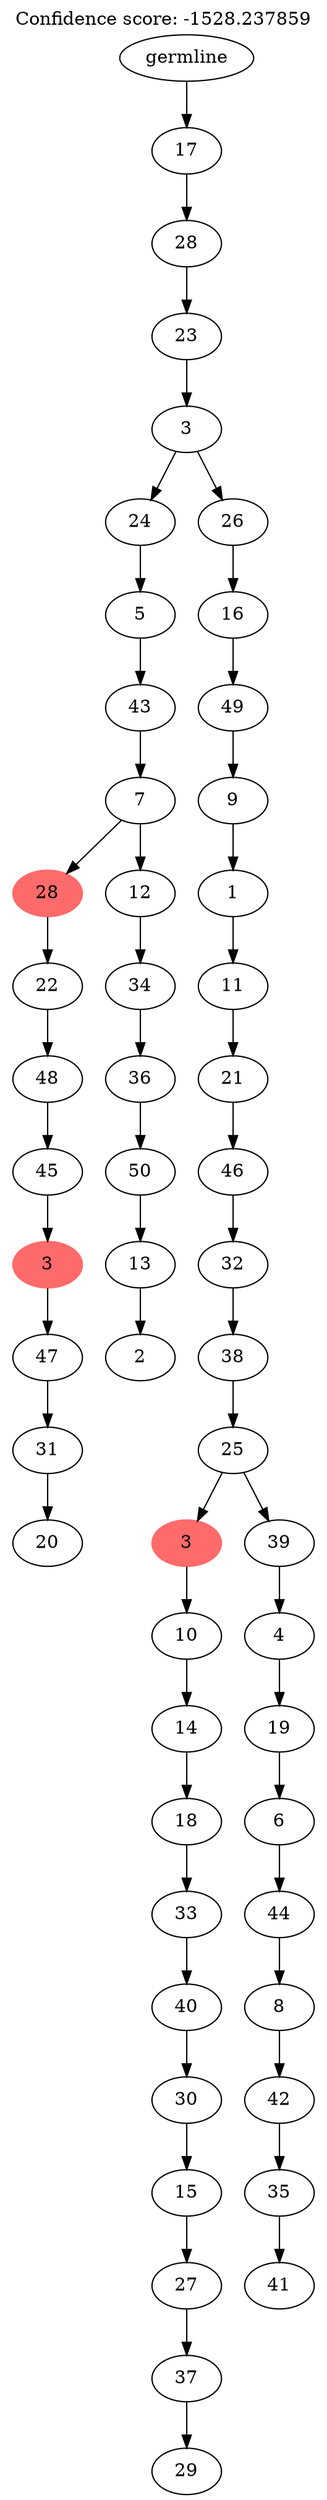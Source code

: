 digraph g {
	"52" -> "53";
	"53" [label="20"];
	"51" -> "52";
	"52" [label="31"];
	"50" -> "51";
	"51" [label="47"];
	"49" -> "50";
	"50" [color=indianred1, style=filled, label="3"];
	"48" -> "49";
	"49" [label="45"];
	"47" -> "48";
	"48" [label="48"];
	"46" -> "47";
	"47" [label="22"];
	"44" -> "45";
	"45" [label="2"];
	"43" -> "44";
	"44" [label="13"];
	"42" -> "43";
	"43" [label="50"];
	"41" -> "42";
	"42" [label="36"];
	"40" -> "41";
	"41" [label="34"];
	"39" -> "40";
	"40" [label="12"];
	"39" -> "46";
	"46" [color=indianred1, style=filled, label="28"];
	"38" -> "39";
	"39" [label="7"];
	"37" -> "38";
	"38" [label="43"];
	"36" -> "37";
	"37" [label="5"];
	"34" -> "35";
	"35" [label="29"];
	"33" -> "34";
	"34" [label="37"];
	"32" -> "33";
	"33" [label="27"];
	"31" -> "32";
	"32" [label="15"];
	"30" -> "31";
	"31" [label="30"];
	"29" -> "30";
	"30" [label="40"];
	"28" -> "29";
	"29" [label="33"];
	"27" -> "28";
	"28" [label="18"];
	"26" -> "27";
	"27" [label="14"];
	"25" -> "26";
	"26" [label="10"];
	"23" -> "24";
	"24" [label="41"];
	"22" -> "23";
	"23" [label="35"];
	"21" -> "22";
	"22" [label="42"];
	"20" -> "21";
	"21" [label="8"];
	"19" -> "20";
	"20" [label="44"];
	"18" -> "19";
	"19" [label="6"];
	"17" -> "18";
	"18" [label="19"];
	"16" -> "17";
	"17" [label="4"];
	"15" -> "16";
	"16" [label="39"];
	"15" -> "25";
	"25" [color=indianred1, style=filled, label="3"];
	"14" -> "15";
	"15" [label="25"];
	"13" -> "14";
	"14" [label="38"];
	"12" -> "13";
	"13" [label="32"];
	"11" -> "12";
	"12" [label="46"];
	"10" -> "11";
	"11" [label="21"];
	"9" -> "10";
	"10" [label="11"];
	"8" -> "9";
	"9" [label="1"];
	"7" -> "8";
	"8" [label="9"];
	"6" -> "7";
	"7" [label="49"];
	"5" -> "6";
	"6" [label="16"];
	"4" -> "5";
	"5" [label="26"];
	"4" -> "36";
	"36" [label="24"];
	"3" -> "4";
	"4" [label="3"];
	"2" -> "3";
	"3" [label="23"];
	"1" -> "2";
	"2" [label="28"];
	"0" -> "1";
	"1" [label="17"];
	"0" [label="germline"];
	labelloc="t";
	label="Confidence score: -1528.237859";
}
